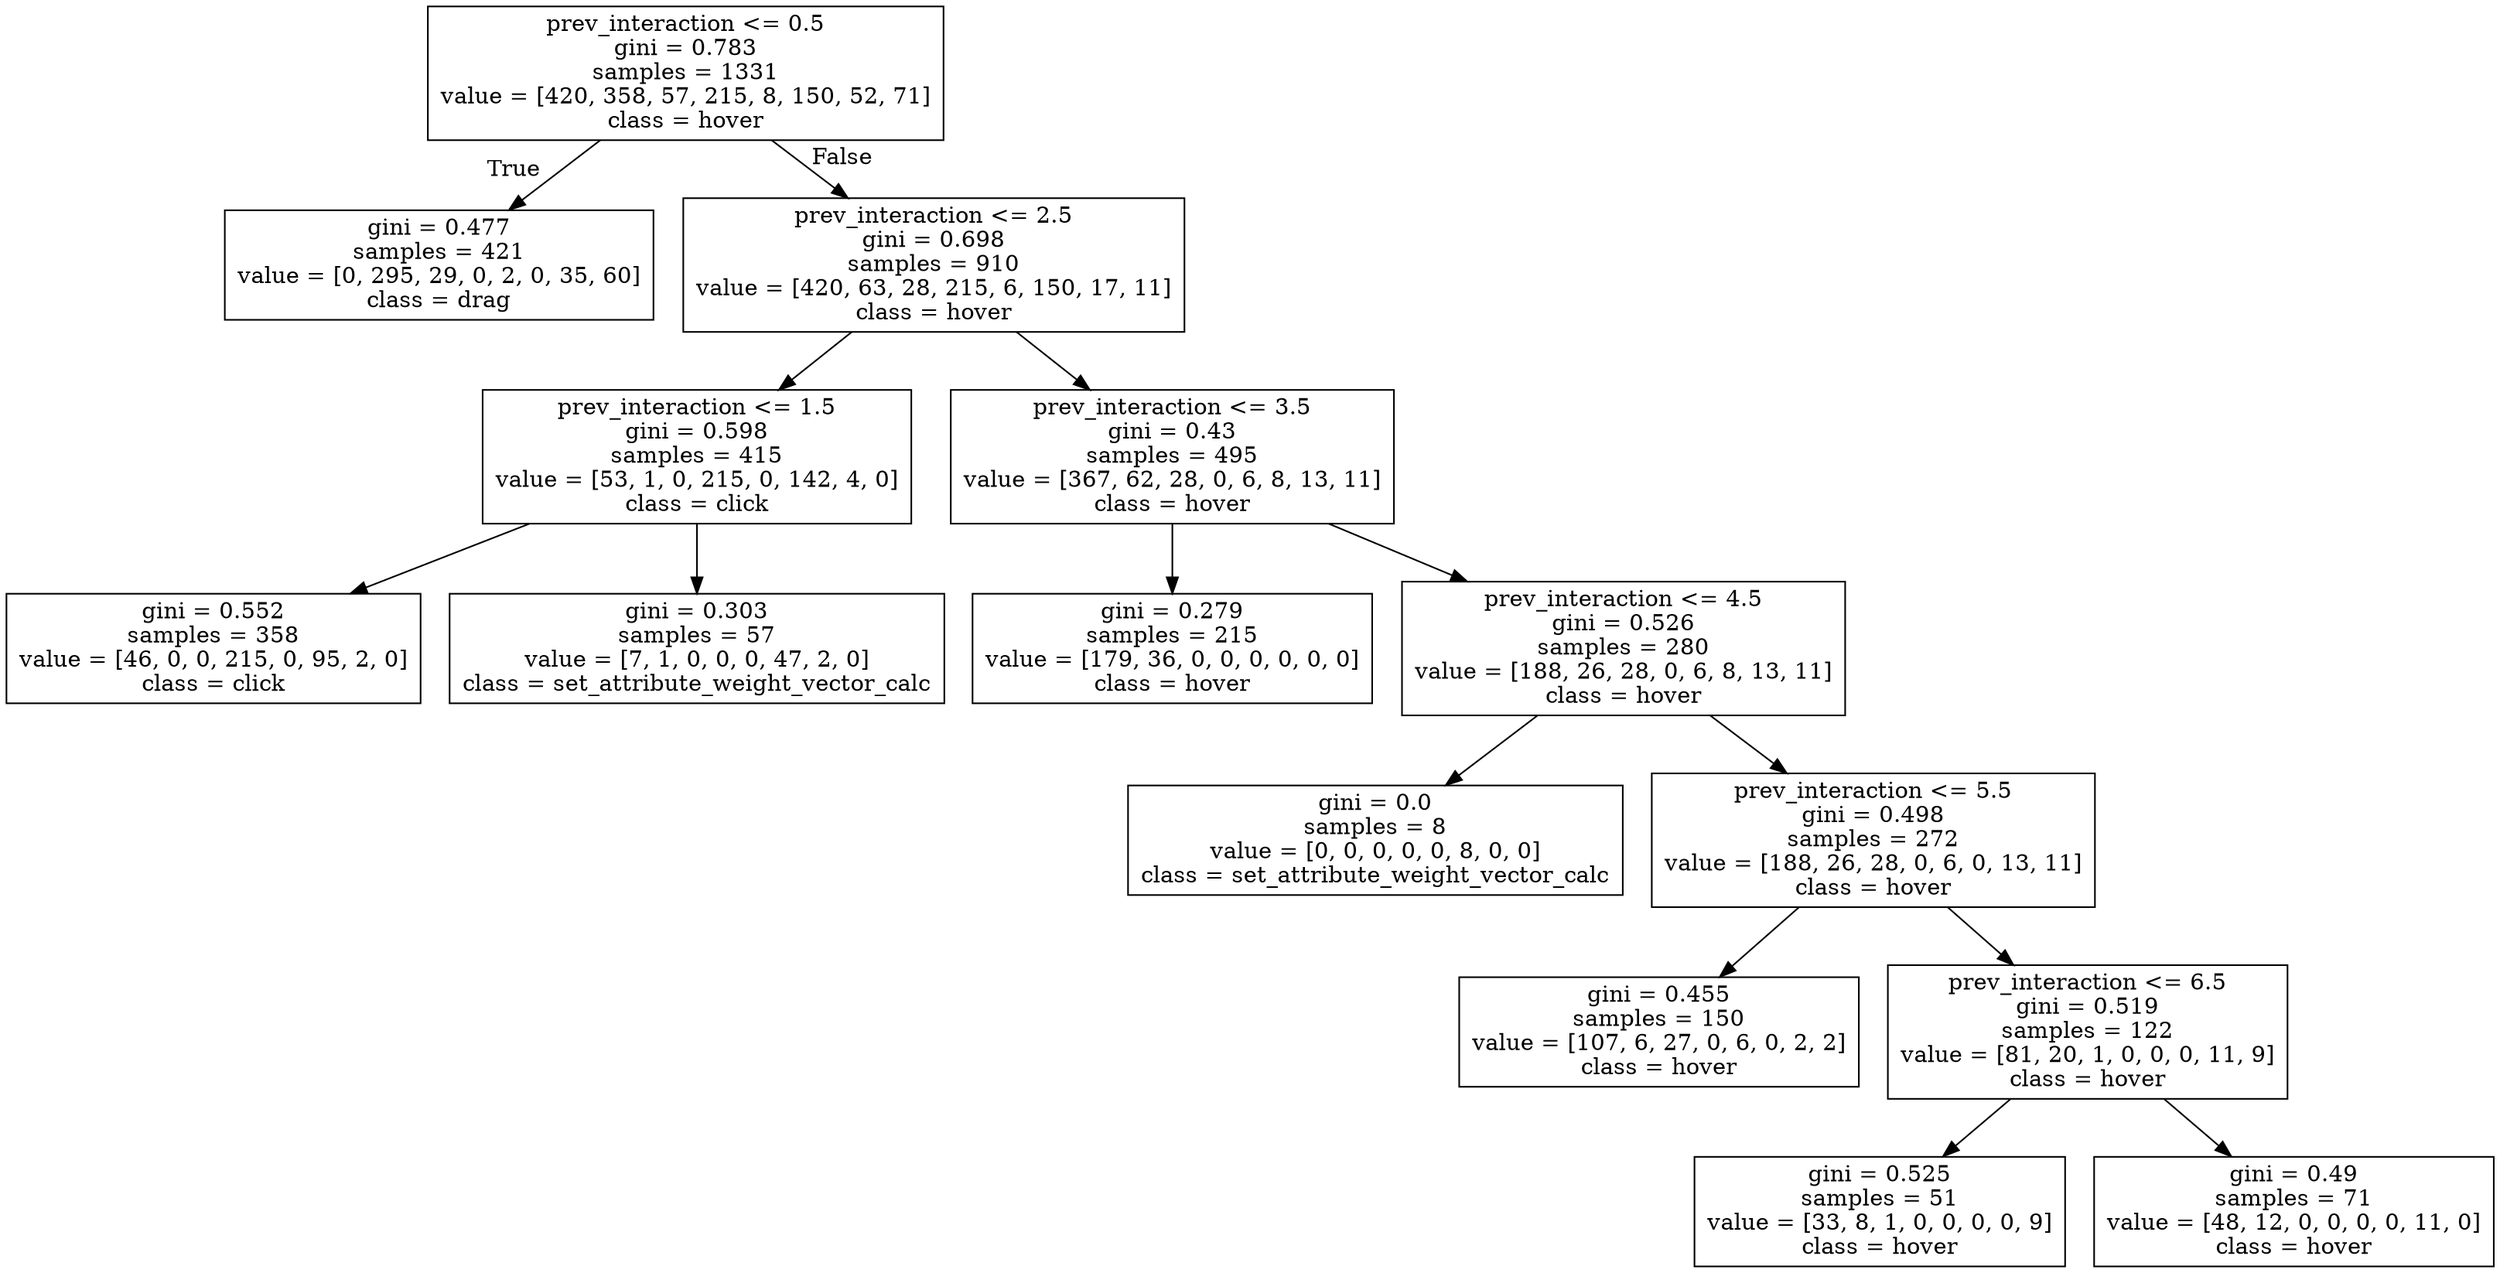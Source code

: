 digraph Tree {
node [shape=box] ;
0 [label="prev_interaction <= 0.5\ngini = 0.783\nsamples = 1331\nvalue = [420, 358, 57, 215, 8, 150, 52, 71]\nclass = hover"] ;
1 [label="gini = 0.477\nsamples = 421\nvalue = [0, 295, 29, 0, 2, 0, 35, 60]\nclass = drag"] ;
0 -> 1 [labeldistance=2.5, labelangle=45, headlabel="True"] ;
2 [label="prev_interaction <= 2.5\ngini = 0.698\nsamples = 910\nvalue = [420, 63, 28, 215, 6, 150, 17, 11]\nclass = hover"] ;
0 -> 2 [labeldistance=2.5, labelangle=-45, headlabel="False"] ;
3 [label="prev_interaction <= 1.5\ngini = 0.598\nsamples = 415\nvalue = [53, 1, 0, 215, 0, 142, 4, 0]\nclass = click"] ;
2 -> 3 ;
4 [label="gini = 0.552\nsamples = 358\nvalue = [46, 0, 0, 215, 0, 95, 2, 0]\nclass = click"] ;
3 -> 4 ;
5 [label="gini = 0.303\nsamples = 57\nvalue = [7, 1, 0, 0, 0, 47, 2, 0]\nclass = set_attribute_weight_vector_calc"] ;
3 -> 5 ;
6 [label="prev_interaction <= 3.5\ngini = 0.43\nsamples = 495\nvalue = [367, 62, 28, 0, 6, 8, 13, 11]\nclass = hover"] ;
2 -> 6 ;
7 [label="gini = 0.279\nsamples = 215\nvalue = [179, 36, 0, 0, 0, 0, 0, 0]\nclass = hover"] ;
6 -> 7 ;
8 [label="prev_interaction <= 4.5\ngini = 0.526\nsamples = 280\nvalue = [188, 26, 28, 0, 6, 8, 13, 11]\nclass = hover"] ;
6 -> 8 ;
9 [label="gini = 0.0\nsamples = 8\nvalue = [0, 0, 0, 0, 0, 8, 0, 0]\nclass = set_attribute_weight_vector_calc"] ;
8 -> 9 ;
10 [label="prev_interaction <= 5.5\ngini = 0.498\nsamples = 272\nvalue = [188, 26, 28, 0, 6, 0, 13, 11]\nclass = hover"] ;
8 -> 10 ;
11 [label="gini = 0.455\nsamples = 150\nvalue = [107, 6, 27, 0, 6, 0, 2, 2]\nclass = hover"] ;
10 -> 11 ;
12 [label="prev_interaction <= 6.5\ngini = 0.519\nsamples = 122\nvalue = [81, 20, 1, 0, 0, 0, 11, 9]\nclass = hover"] ;
10 -> 12 ;
13 [label="gini = 0.525\nsamples = 51\nvalue = [33, 8, 1, 0, 0, 0, 0, 9]\nclass = hover"] ;
12 -> 13 ;
14 [label="gini = 0.49\nsamples = 71\nvalue = [48, 12, 0, 0, 0, 0, 11, 0]\nclass = hover"] ;
12 -> 14 ;
}
